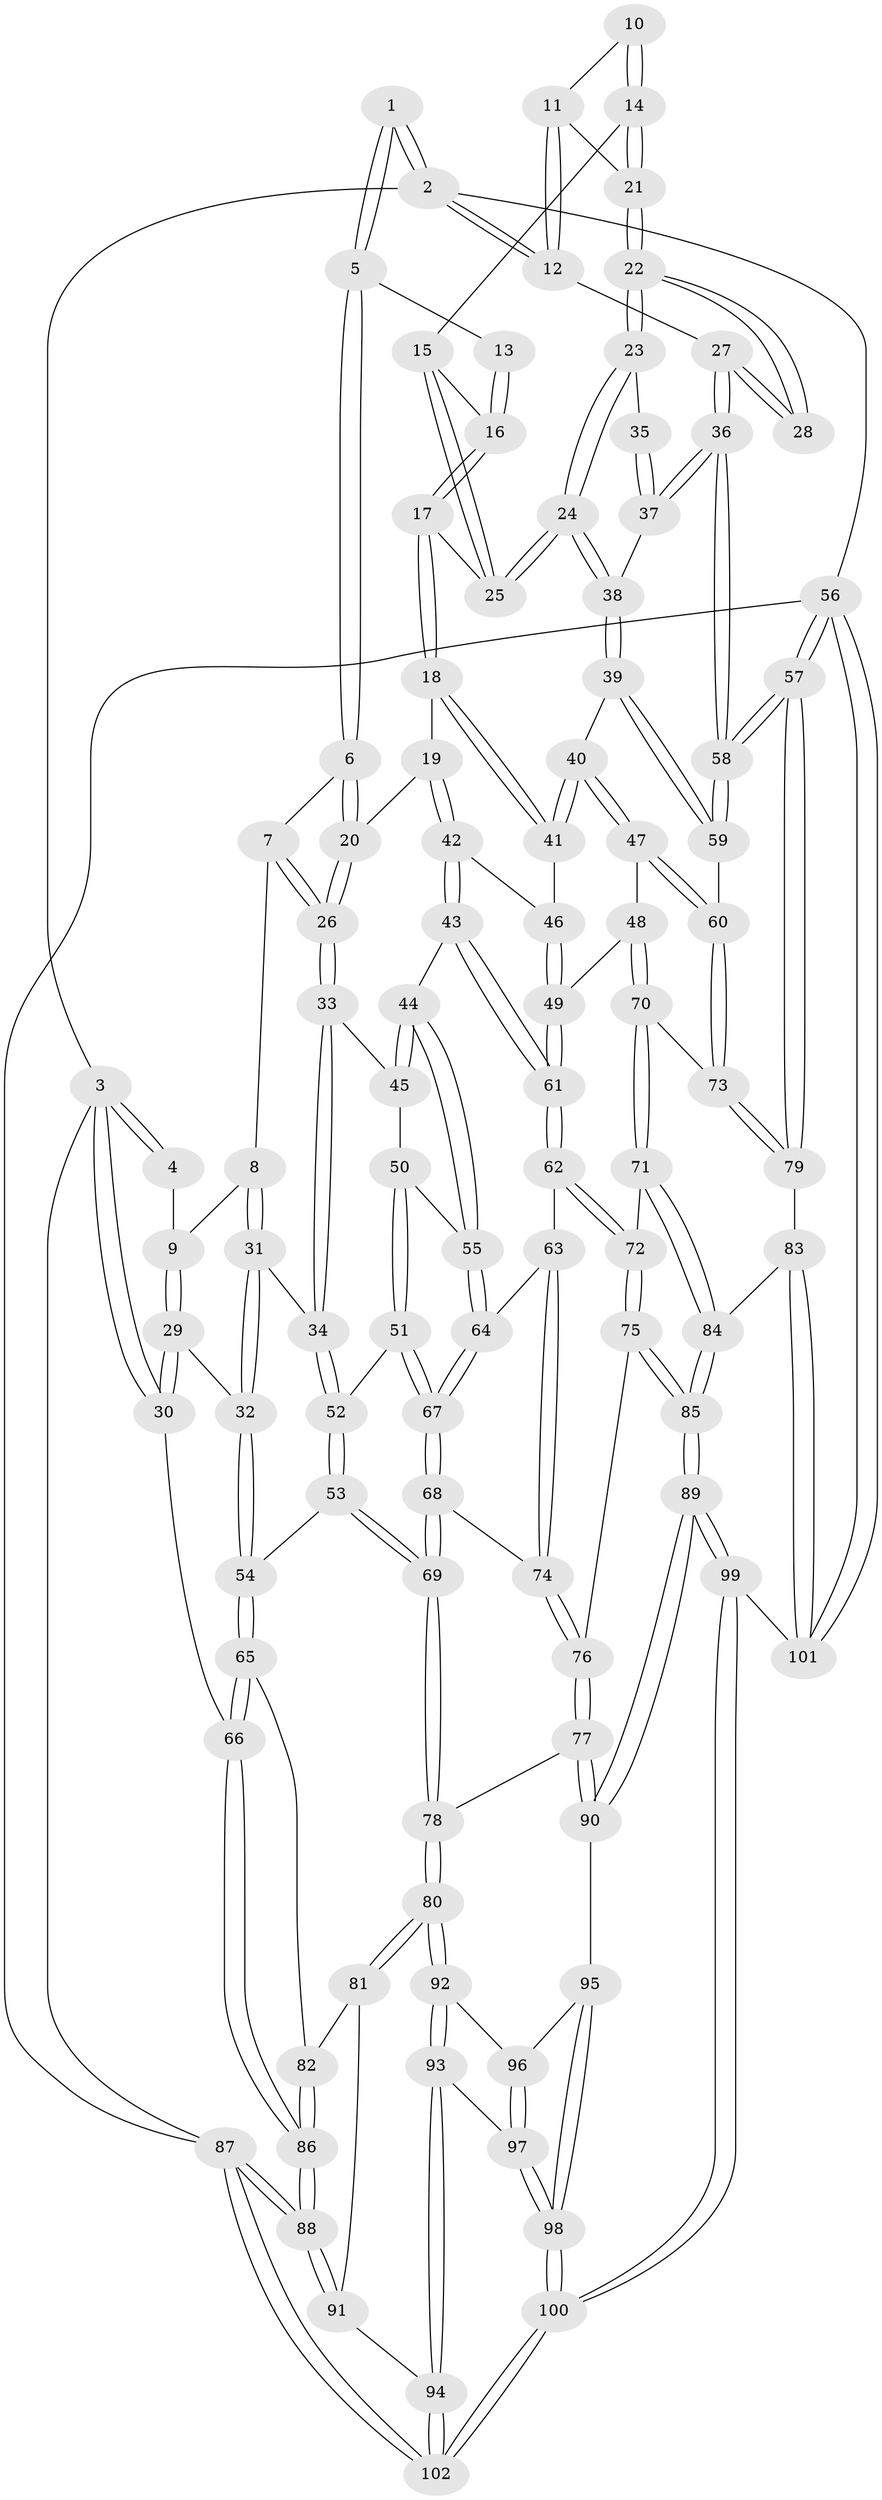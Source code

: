 // coarse degree distribution, {5: 0.3620689655172414, 4: 0.5, 3: 0.08620689655172414, 2: 0.017241379310344827, 6: 0.034482758620689655}
// Generated by graph-tools (version 1.1) at 2025/42/03/06/25 10:42:28]
// undirected, 102 vertices, 252 edges
graph export_dot {
graph [start="1"]
  node [color=gray90,style=filled];
  1 [pos="+0.6053071294069616+0"];
  2 [pos="+1+0"];
  3 [pos="+0+0"];
  4 [pos="+0.14465673173746268+0"];
  5 [pos="+0.6155796939081756+0.04775454710949314"];
  6 [pos="+0.5527711459730095+0.15641715133830625"];
  7 [pos="+0.3502003325984117+0.17966775123853013"];
  8 [pos="+0.2894454171940569+0.1645890811695808"];
  9 [pos="+0.27689909004383323+0.14808345992429636"];
  10 [pos="+0.7572970377913064+0.12700690824046734"];
  11 [pos="+1+0.031629165460624234"];
  12 [pos="+1+0"];
  13 [pos="+0.7305843868206778+0.12221875013103285"];
  14 [pos="+0.8329210967010309+0.2258796931830857"];
  15 [pos="+0.7887659648516404+0.2491346099619748"];
  16 [pos="+0.7266950420141158+0.2721489954108839"];
  17 [pos="+0.7117837859967474+0.2939442755125046"];
  18 [pos="+0.6345175290000789+0.32913938001316323"];
  19 [pos="+0.6115814120347379+0.324600884389712"];
  20 [pos="+0.5879085599813176+0.30689091506335414"];
  21 [pos="+0.8733346080155435+0.23852933849137267"];
  22 [pos="+0.8827257201645208+0.26877392292835933"];
  23 [pos="+0.8827354321628613+0.2703689596791831"];
  24 [pos="+0.8543244883108049+0.3686849767095221"];
  25 [pos="+0.8132916319593708+0.34406443806906656"];
  26 [pos="+0.4555572562968927+0.36601762825893236"];
  27 [pos="+1+0.007248704763226031"];
  28 [pos="+1+0.2550224656633555"];
  29 [pos="+0+0.33752770930048265"];
  30 [pos="+0+0.3166311769071028"];
  31 [pos="+0.24866173974670985+0.385772534172508"];
  32 [pos="+0.13234873600227517+0.43408785676037354"];
  33 [pos="+0.42540694614472163+0.40816699436830794"];
  34 [pos="+0.32489385631360046+0.4263365362792784"];
  35 [pos="+0.9676823605723902+0.3115208981446882"];
  36 [pos="+1+0.38301298570525416"];
  37 [pos="+0.9946056594330348+0.3839582449343926"];
  38 [pos="+0.8674831734205193+0.4331226894513994"];
  39 [pos="+0.8643542952691454+0.44065775712802313"];
  40 [pos="+0.8206284386436313+0.4584699844581133"];
  41 [pos="+0.7027417496897844+0.4141959048295564"];
  42 [pos="+0.5719825974277685+0.49888665095756085"];
  43 [pos="+0.5692239658056915+0.5038923890535041"];
  44 [pos="+0.5442687351428471+0.5078798573930358"];
  45 [pos="+0.4359115466204135+0.4236310210592946"];
  46 [pos="+0.6766518976622761+0.46827183391407495"];
  47 [pos="+0.7929620692608533+0.5018210079592148"];
  48 [pos="+0.7625004501682803+0.5466807270011158"];
  49 [pos="+0.6938264951445917+0.5560151635073486"];
  50 [pos="+0.435714993742654+0.5215223055704888"];
  51 [pos="+0.4160485984307681+0.5595249304254327"];
  52 [pos="+0.3350230978828044+0.5290561725766469"];
  53 [pos="+0.30295246366256645+0.5883386686708746"];
  54 [pos="+0.15570203785450187+0.6223310937840197"];
  55 [pos="+0.5216375044282113+0.5347084337724792"];
  56 [pos="+1+1"];
  57 [pos="+1+0.8142314838535987"];
  58 [pos="+1+0.5988992304737553"];
  59 [pos="+0.9559602034208928+0.5703989774777766"];
  60 [pos="+0.8889770525893599+0.6507974758109029"];
  61 [pos="+0.6429612178762056+0.5870772490248868"];
  62 [pos="+0.6391793511820925+0.608625469658531"];
  63 [pos="+0.5759970093948799+0.6244993641787563"];
  64 [pos="+0.5005958217727849+0.5756335363376244"];
  65 [pos="+0.14547861902667336+0.6472186969999097"];
  66 [pos="+0+0.6087941344516613"];
  67 [pos="+0.45261876701517495+0.6192870445206949"];
  68 [pos="+0.4476154631812809+0.6453218967135711"];
  69 [pos="+0.39055381351256824+0.6909393635296188"];
  70 [pos="+0.8155310070569007+0.6821864667771865"];
  71 [pos="+0.8022365149992332+0.7008545997872384"];
  72 [pos="+0.6590396837754399+0.6693234494731727"];
  73 [pos="+0.8868115706126539+0.653540039532647"];
  74 [pos="+0.5160619836810205+0.6751752857356408"];
  75 [pos="+0.5955893438114389+0.7724480737532053"];
  76 [pos="+0.5734697298766229+0.7617663435684348"];
  77 [pos="+0.39427638020718886+0.7871041528742556"];
  78 [pos="+0.36464922026603536+0.7708174960471675"];
  79 [pos="+1+0.8093670292682754"];
  80 [pos="+0.30739613496800305+0.794996089115943"];
  81 [pos="+0.20645020764965025+0.7622150129360998"];
  82 [pos="+0.15095217126363797+0.678555732676561"];
  83 [pos="+0.891946691356851+0.8552512427270413"];
  84 [pos="+0.8021339834086906+0.750017754845857"];
  85 [pos="+0.6359439062054351+0.8779366271899425"];
  86 [pos="+0+1"];
  87 [pos="+0+1"];
  88 [pos="+0+1"];
  89 [pos="+0.6282472509148523+0.9483689289934086"];
  90 [pos="+0.4633439034997799+0.8835950487514637"];
  91 [pos="+0.1848382280313175+0.7946779691891102"];
  92 [pos="+0.3061281283933026+0.8415313588371841"];
  93 [pos="+0.2963223701854841+0.8857478335854344"];
  94 [pos="+0.16466750321019114+1"];
  95 [pos="+0.4493169848924428+0.89734124014817"];
  96 [pos="+0.38848287198166137+0.9220636464704853"];
  97 [pos="+0.37185544126023684+0.9875555928976661"];
  98 [pos="+0.38599174208930437+1"];
  99 [pos="+0.6948230886761817+1"];
  100 [pos="+0.39776513402612257+1"];
  101 [pos="+0.7506786075240568+1"];
  102 [pos="+0.011772437694788968+1"];
  1 -- 2;
  1 -- 2;
  1 -- 5;
  1 -- 5;
  2 -- 3;
  2 -- 12;
  2 -- 12;
  2 -- 56;
  3 -- 4;
  3 -- 4;
  3 -- 30;
  3 -- 30;
  3 -- 87;
  4 -- 9;
  5 -- 6;
  5 -- 6;
  5 -- 13;
  6 -- 7;
  6 -- 20;
  6 -- 20;
  7 -- 8;
  7 -- 26;
  7 -- 26;
  8 -- 9;
  8 -- 31;
  8 -- 31;
  9 -- 29;
  9 -- 29;
  10 -- 11;
  10 -- 14;
  10 -- 14;
  11 -- 12;
  11 -- 12;
  11 -- 21;
  12 -- 27;
  13 -- 16;
  13 -- 16;
  14 -- 15;
  14 -- 21;
  14 -- 21;
  15 -- 16;
  15 -- 25;
  15 -- 25;
  16 -- 17;
  16 -- 17;
  17 -- 18;
  17 -- 18;
  17 -- 25;
  18 -- 19;
  18 -- 41;
  18 -- 41;
  19 -- 20;
  19 -- 42;
  19 -- 42;
  20 -- 26;
  20 -- 26;
  21 -- 22;
  21 -- 22;
  22 -- 23;
  22 -- 23;
  22 -- 28;
  22 -- 28;
  23 -- 24;
  23 -- 24;
  23 -- 35;
  24 -- 25;
  24 -- 25;
  24 -- 38;
  24 -- 38;
  26 -- 33;
  26 -- 33;
  27 -- 28;
  27 -- 28;
  27 -- 36;
  27 -- 36;
  29 -- 30;
  29 -- 30;
  29 -- 32;
  30 -- 66;
  31 -- 32;
  31 -- 32;
  31 -- 34;
  32 -- 54;
  32 -- 54;
  33 -- 34;
  33 -- 34;
  33 -- 45;
  34 -- 52;
  34 -- 52;
  35 -- 37;
  35 -- 37;
  36 -- 37;
  36 -- 37;
  36 -- 58;
  36 -- 58;
  37 -- 38;
  38 -- 39;
  38 -- 39;
  39 -- 40;
  39 -- 59;
  39 -- 59;
  40 -- 41;
  40 -- 41;
  40 -- 47;
  40 -- 47;
  41 -- 46;
  42 -- 43;
  42 -- 43;
  42 -- 46;
  43 -- 44;
  43 -- 61;
  43 -- 61;
  44 -- 45;
  44 -- 45;
  44 -- 55;
  44 -- 55;
  45 -- 50;
  46 -- 49;
  46 -- 49;
  47 -- 48;
  47 -- 60;
  47 -- 60;
  48 -- 49;
  48 -- 70;
  48 -- 70;
  49 -- 61;
  49 -- 61;
  50 -- 51;
  50 -- 51;
  50 -- 55;
  51 -- 52;
  51 -- 67;
  51 -- 67;
  52 -- 53;
  52 -- 53;
  53 -- 54;
  53 -- 69;
  53 -- 69;
  54 -- 65;
  54 -- 65;
  55 -- 64;
  55 -- 64;
  56 -- 57;
  56 -- 57;
  56 -- 101;
  56 -- 101;
  56 -- 87;
  57 -- 58;
  57 -- 58;
  57 -- 79;
  57 -- 79;
  58 -- 59;
  58 -- 59;
  59 -- 60;
  60 -- 73;
  60 -- 73;
  61 -- 62;
  61 -- 62;
  62 -- 63;
  62 -- 72;
  62 -- 72;
  63 -- 64;
  63 -- 74;
  63 -- 74;
  64 -- 67;
  64 -- 67;
  65 -- 66;
  65 -- 66;
  65 -- 82;
  66 -- 86;
  66 -- 86;
  67 -- 68;
  67 -- 68;
  68 -- 69;
  68 -- 69;
  68 -- 74;
  69 -- 78;
  69 -- 78;
  70 -- 71;
  70 -- 71;
  70 -- 73;
  71 -- 72;
  71 -- 84;
  71 -- 84;
  72 -- 75;
  72 -- 75;
  73 -- 79;
  73 -- 79;
  74 -- 76;
  74 -- 76;
  75 -- 76;
  75 -- 85;
  75 -- 85;
  76 -- 77;
  76 -- 77;
  77 -- 78;
  77 -- 90;
  77 -- 90;
  78 -- 80;
  78 -- 80;
  79 -- 83;
  80 -- 81;
  80 -- 81;
  80 -- 92;
  80 -- 92;
  81 -- 82;
  81 -- 91;
  82 -- 86;
  82 -- 86;
  83 -- 84;
  83 -- 101;
  83 -- 101;
  84 -- 85;
  84 -- 85;
  85 -- 89;
  85 -- 89;
  86 -- 88;
  86 -- 88;
  87 -- 88;
  87 -- 88;
  87 -- 102;
  87 -- 102;
  88 -- 91;
  88 -- 91;
  89 -- 90;
  89 -- 90;
  89 -- 99;
  89 -- 99;
  90 -- 95;
  91 -- 94;
  92 -- 93;
  92 -- 93;
  92 -- 96;
  93 -- 94;
  93 -- 94;
  93 -- 97;
  94 -- 102;
  94 -- 102;
  95 -- 96;
  95 -- 98;
  95 -- 98;
  96 -- 97;
  96 -- 97;
  97 -- 98;
  97 -- 98;
  98 -- 100;
  98 -- 100;
  99 -- 100;
  99 -- 100;
  99 -- 101;
  100 -- 102;
  100 -- 102;
}
